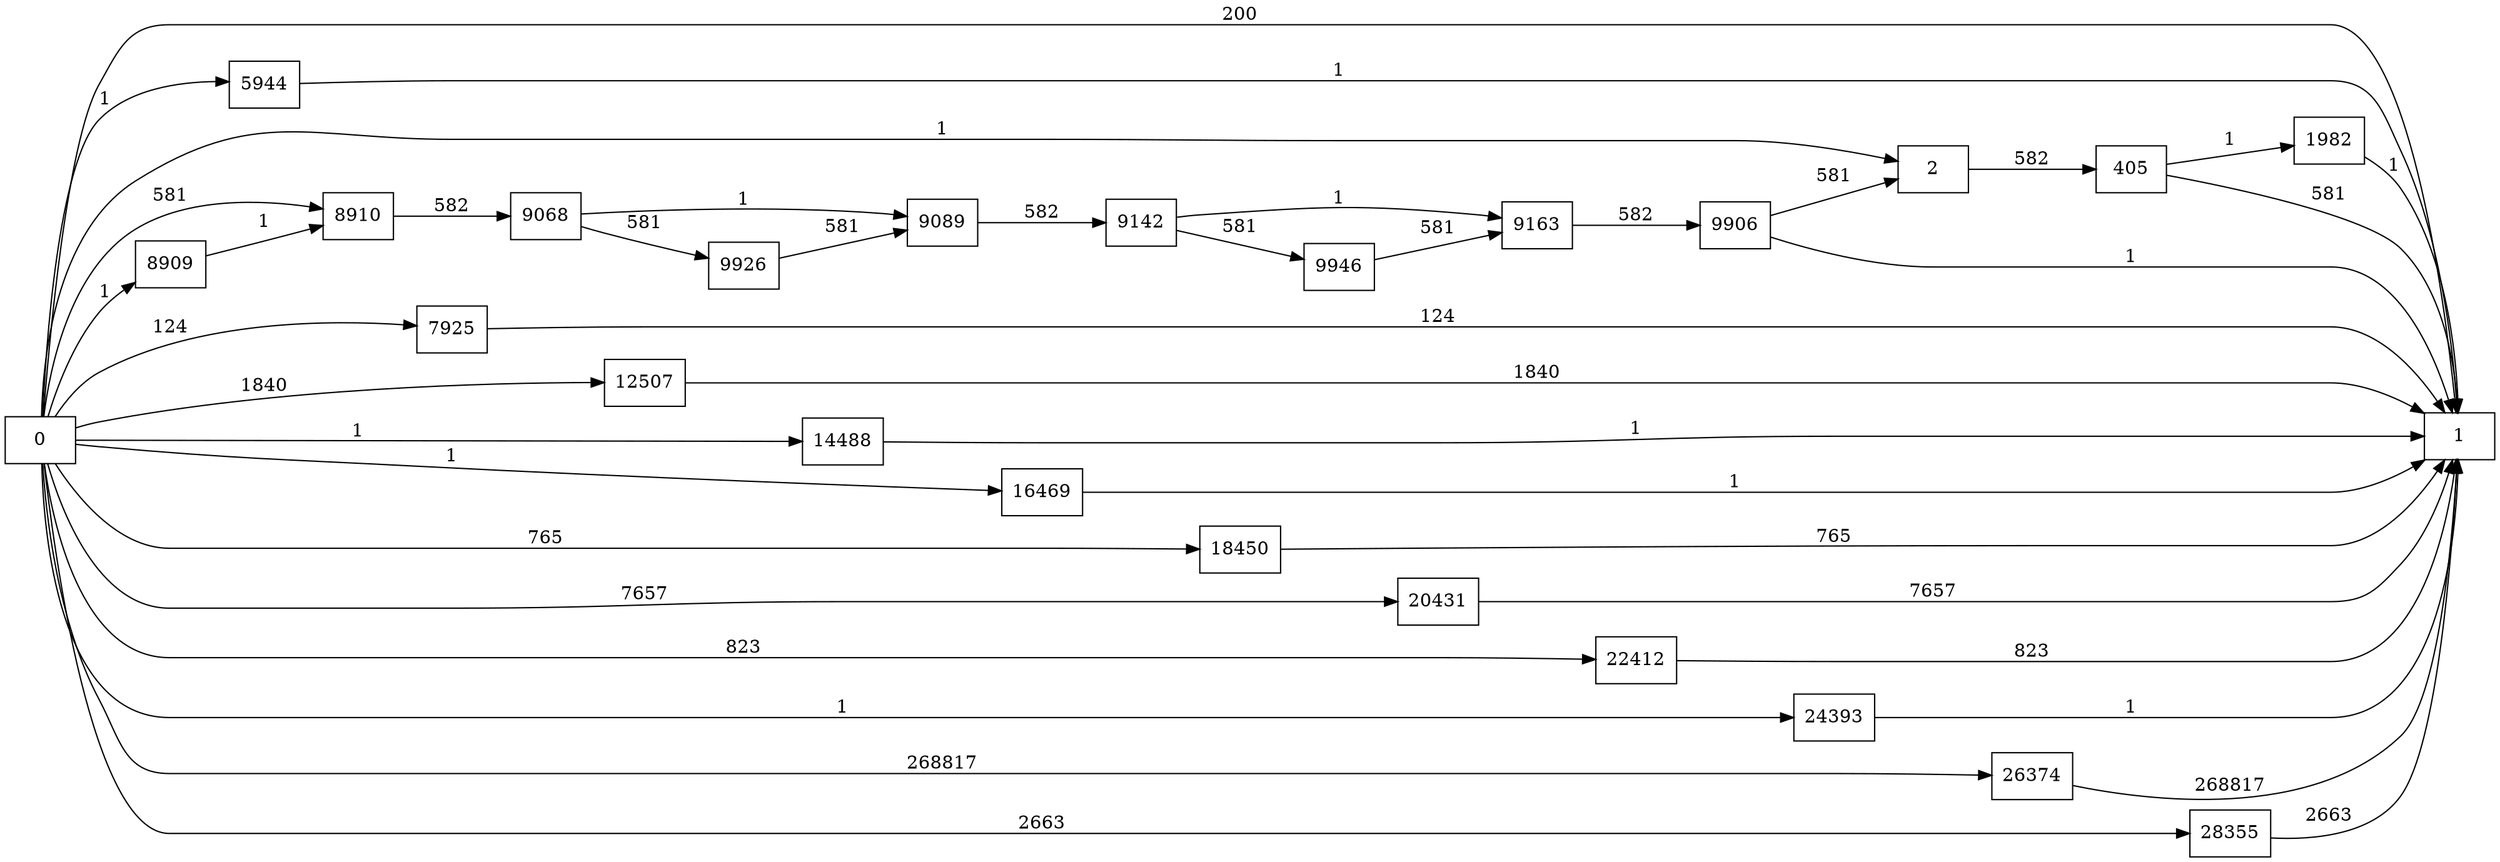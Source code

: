 digraph {
	graph [rankdir=LR]
	node [shape=rectangle]
	2 -> 405 [label=582]
	405 -> 1 [label=581]
	405 -> 1982 [label=1]
	1982 -> 1 [label=1]
	5944 -> 1 [label=1]
	7925 -> 1 [label=124]
	8909 -> 8910 [label=1]
	8910 -> 9068 [label=582]
	9068 -> 9089 [label=1]
	9068 -> 9926 [label=581]
	9089 -> 9142 [label=582]
	9142 -> 9163 [label=1]
	9142 -> 9946 [label=581]
	9163 -> 9906 [label=582]
	9906 -> 1 [label=1]
	9906 -> 2 [label=581]
	9926 -> 9089 [label=581]
	9946 -> 9163 [label=581]
	12507 -> 1 [label=1840]
	14488 -> 1 [label=1]
	16469 -> 1 [label=1]
	18450 -> 1 [label=765]
	20431 -> 1 [label=7657]
	22412 -> 1 [label=823]
	24393 -> 1 [label=1]
	26374 -> 1 [label=268817]
	28355 -> 1 [label=2663]
	0 -> 2 [label=1]
	0 -> 8910 [label=581]
	0 -> 1 [label=200]
	0 -> 5944 [label=1]
	0 -> 7925 [label=124]
	0 -> 8909 [label=1]
	0 -> 12507 [label=1840]
	0 -> 14488 [label=1]
	0 -> 16469 [label=1]
	0 -> 18450 [label=765]
	0 -> 20431 [label=7657]
	0 -> 22412 [label=823]
	0 -> 24393 [label=1]
	0 -> 26374 [label=268817]
	0 -> 28355 [label=2663]
}
